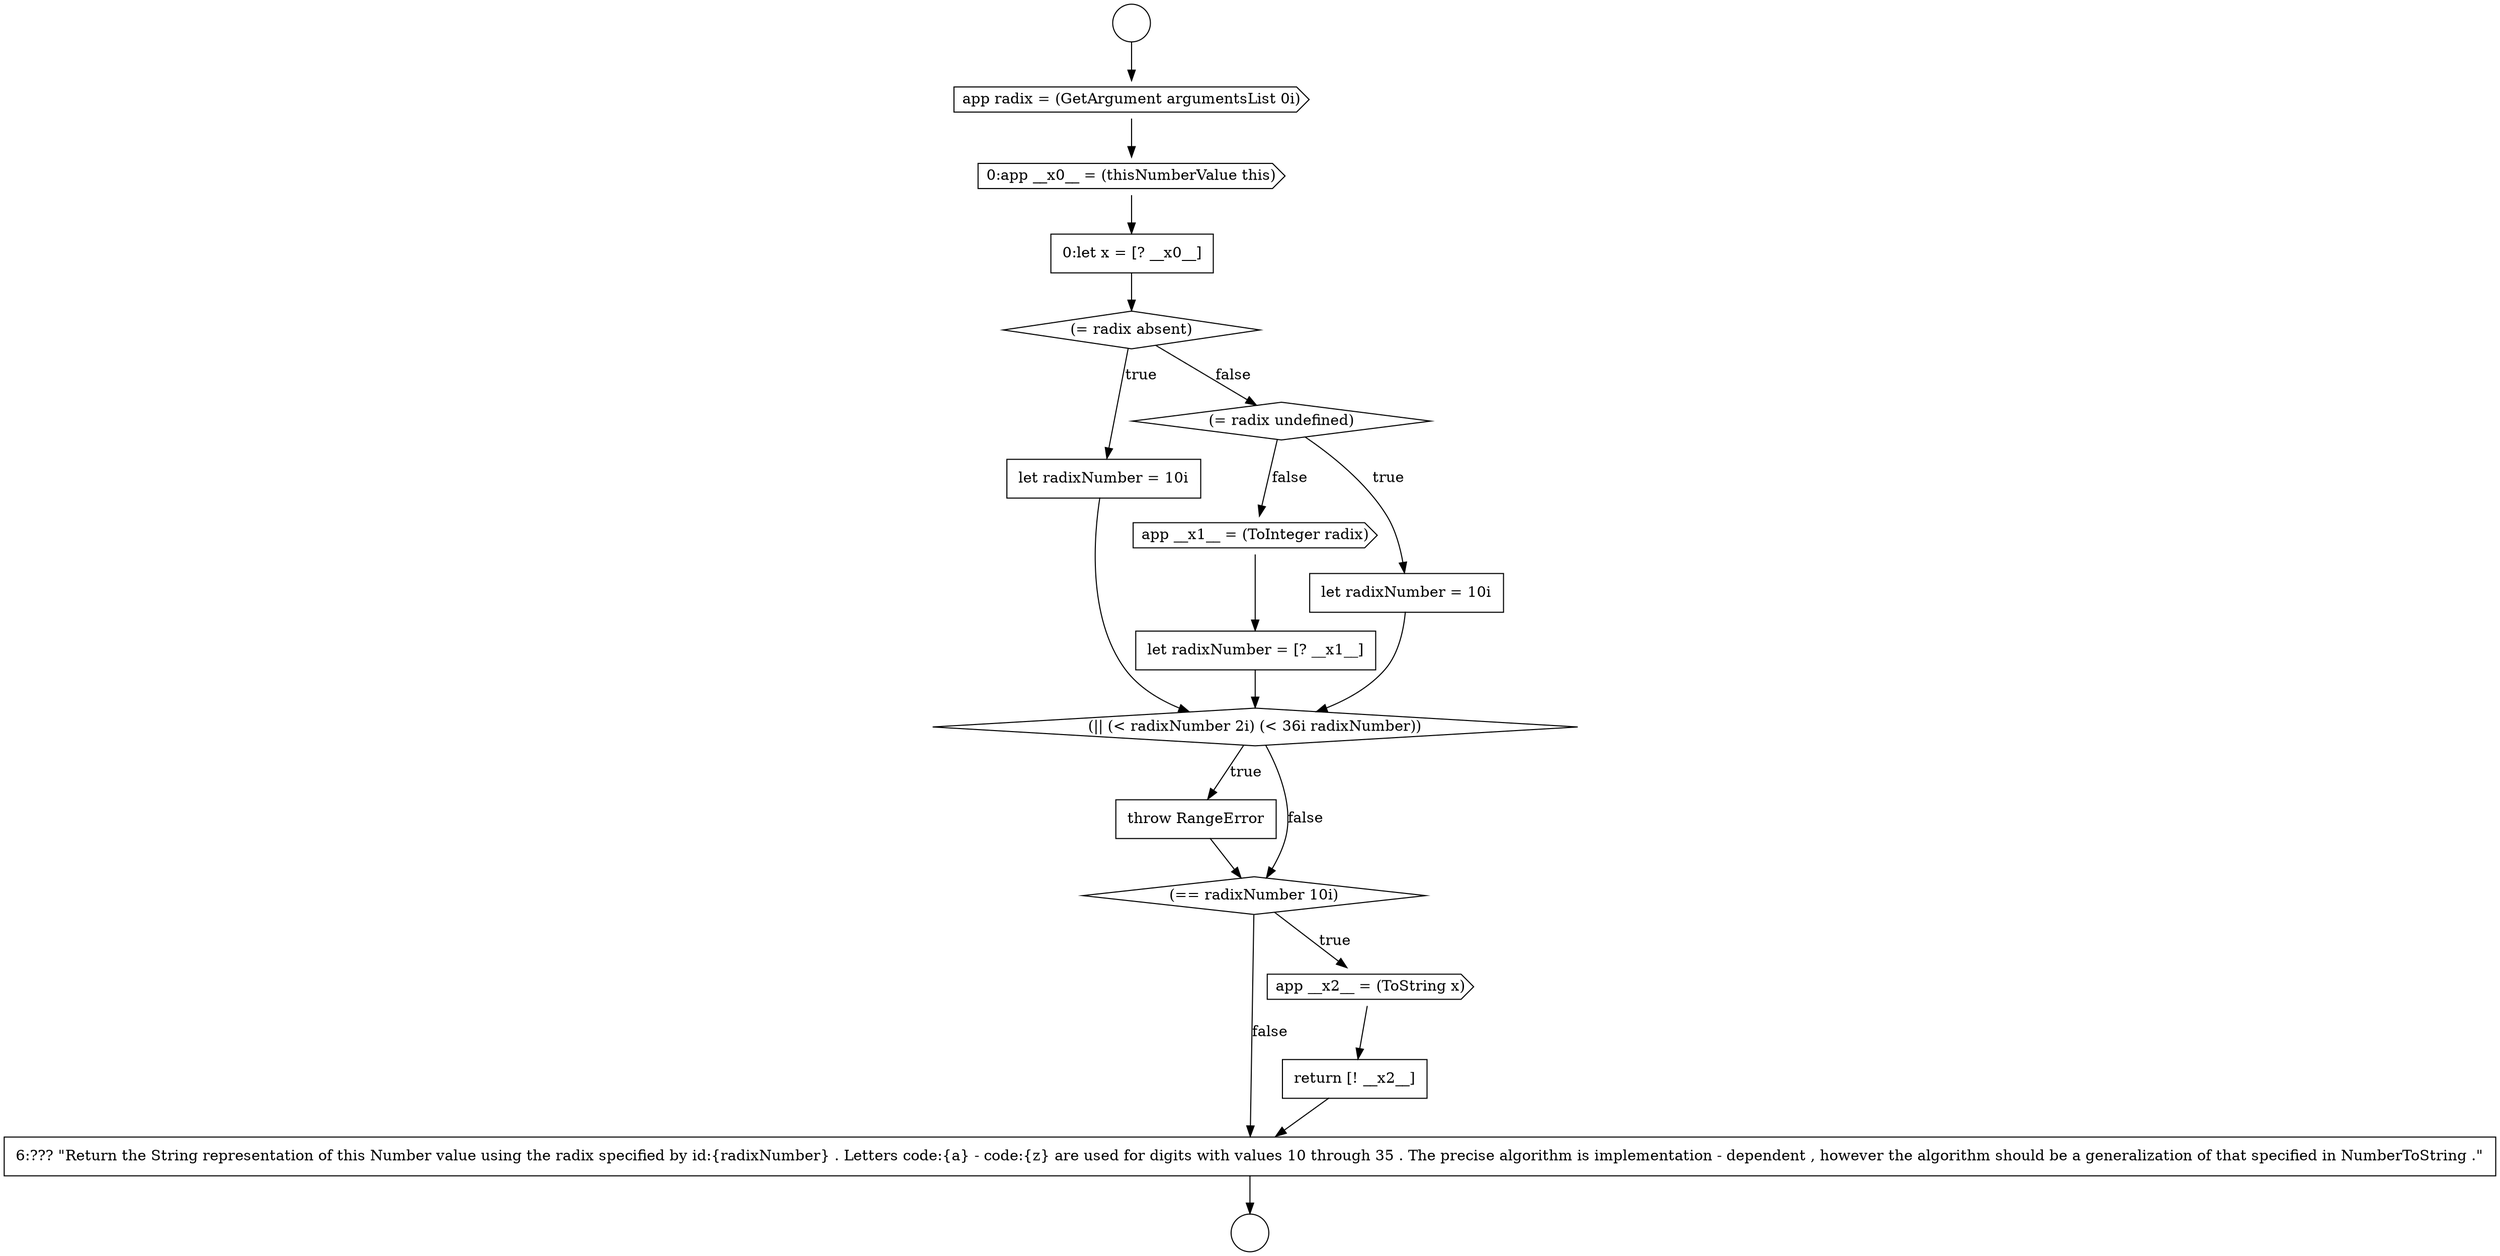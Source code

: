 digraph {
  node11945 [shape=cds, label=<<font color="black">app radix = (GetArgument argumentsList 0i)</font>> color="black" fillcolor="white" style=filled]
  node11959 [shape=none, margin=0, label=<<font color="black">
    <table border="0" cellborder="1" cellspacing="0" cellpadding="10">
      <tr><td align="left">6:??? &quot;Return the String representation of this Number value using the radix specified by id:{radixNumber} . Letters code:{a} - code:{z} are used for digits with values 10 through 35 . The precise algorithm is implementation - dependent , however the algorithm should be a generalization of that specified in NumberToString .&quot;</td></tr>
    </table>
  </font>> color="black" fillcolor="white" style=filled]
  node11954 [shape=diamond, label=<<font color="black">(|| (&lt; radixNumber 2i) (&lt; 36i radixNumber))</font>> color="black" fillcolor="white" style=filled]
  node11952 [shape=cds, label=<<font color="black">app __x1__ = (ToInteger radix)</font>> color="black" fillcolor="white" style=filled]
  node11948 [shape=diamond, label=<<font color="black">(= radix absent)</font>> color="black" fillcolor="white" style=filled]
  node11955 [shape=none, margin=0, label=<<font color="black">
    <table border="0" cellborder="1" cellspacing="0" cellpadding="10">
      <tr><td align="left">throw RangeError</td></tr>
    </table>
  </font>> color="black" fillcolor="white" style=filled]
  node11951 [shape=none, margin=0, label=<<font color="black">
    <table border="0" cellborder="1" cellspacing="0" cellpadding="10">
      <tr><td align="left">let radixNumber = 10i</td></tr>
    </table>
  </font>> color="black" fillcolor="white" style=filled]
  node11947 [shape=none, margin=0, label=<<font color="black">
    <table border="0" cellborder="1" cellspacing="0" cellpadding="10">
      <tr><td align="left">0:let x = [? __x0__]</td></tr>
    </table>
  </font>> color="black" fillcolor="white" style=filled]
  node11956 [shape=diamond, label=<<font color="black">(== radixNumber 10i)</font>> color="black" fillcolor="white" style=filled]
  node11957 [shape=cds, label=<<font color="black">app __x2__ = (ToString x)</font>> color="black" fillcolor="white" style=filled]
  node11946 [shape=cds, label=<<font color="black">0:app __x0__ = (thisNumberValue this)</font>> color="black" fillcolor="white" style=filled]
  node11949 [shape=none, margin=0, label=<<font color="black">
    <table border="0" cellborder="1" cellspacing="0" cellpadding="10">
      <tr><td align="left">let radixNumber = 10i</td></tr>
    </table>
  </font>> color="black" fillcolor="white" style=filled]
  node11944 [shape=circle label=" " color="black" fillcolor="white" style=filled]
  node11943 [shape=circle label=" " color="black" fillcolor="white" style=filled]
  node11950 [shape=diamond, label=<<font color="black">(= radix undefined)</font>> color="black" fillcolor="white" style=filled]
  node11953 [shape=none, margin=0, label=<<font color="black">
    <table border="0" cellborder="1" cellspacing="0" cellpadding="10">
      <tr><td align="left">let radixNumber = [? __x1__]</td></tr>
    </table>
  </font>> color="black" fillcolor="white" style=filled]
  node11958 [shape=none, margin=0, label=<<font color="black">
    <table border="0" cellborder="1" cellspacing="0" cellpadding="10">
      <tr><td align="left">return [! __x2__]</td></tr>
    </table>
  </font>> color="black" fillcolor="white" style=filled]
  node11950 -> node11951 [label=<<font color="black">true</font>> color="black"]
  node11950 -> node11952 [label=<<font color="black">false</font>> color="black"]
  node11949 -> node11954 [ color="black"]
  node11957 -> node11958 [ color="black"]
  node11955 -> node11956 [ color="black"]
  node11953 -> node11954 [ color="black"]
  node11952 -> node11953 [ color="black"]
  node11945 -> node11946 [ color="black"]
  node11947 -> node11948 [ color="black"]
  node11959 -> node11944 [ color="black"]
  node11954 -> node11955 [label=<<font color="black">true</font>> color="black"]
  node11954 -> node11956 [label=<<font color="black">false</font>> color="black"]
  node11951 -> node11954 [ color="black"]
  node11946 -> node11947 [ color="black"]
  node11956 -> node11957 [label=<<font color="black">true</font>> color="black"]
  node11956 -> node11959 [label=<<font color="black">false</font>> color="black"]
  node11943 -> node11945 [ color="black"]
  node11958 -> node11959 [ color="black"]
  node11948 -> node11949 [label=<<font color="black">true</font>> color="black"]
  node11948 -> node11950 [label=<<font color="black">false</font>> color="black"]
}
